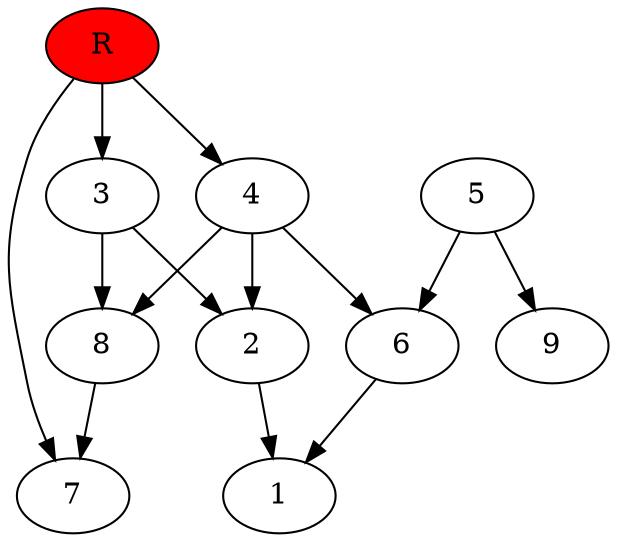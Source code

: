 digraph prb30956 {
	1
	2
	3
	4
	5
	6
	7
	8
	R [fillcolor="#ff0000" style=filled]
	2 -> 1
	3 -> 2
	3 -> 8
	4 -> 2
	4 -> 6
	4 -> 8
	5 -> 6
	5 -> 9
	6 -> 1
	8 -> 7
	R -> 3
	R -> 4
	R -> 7
}
